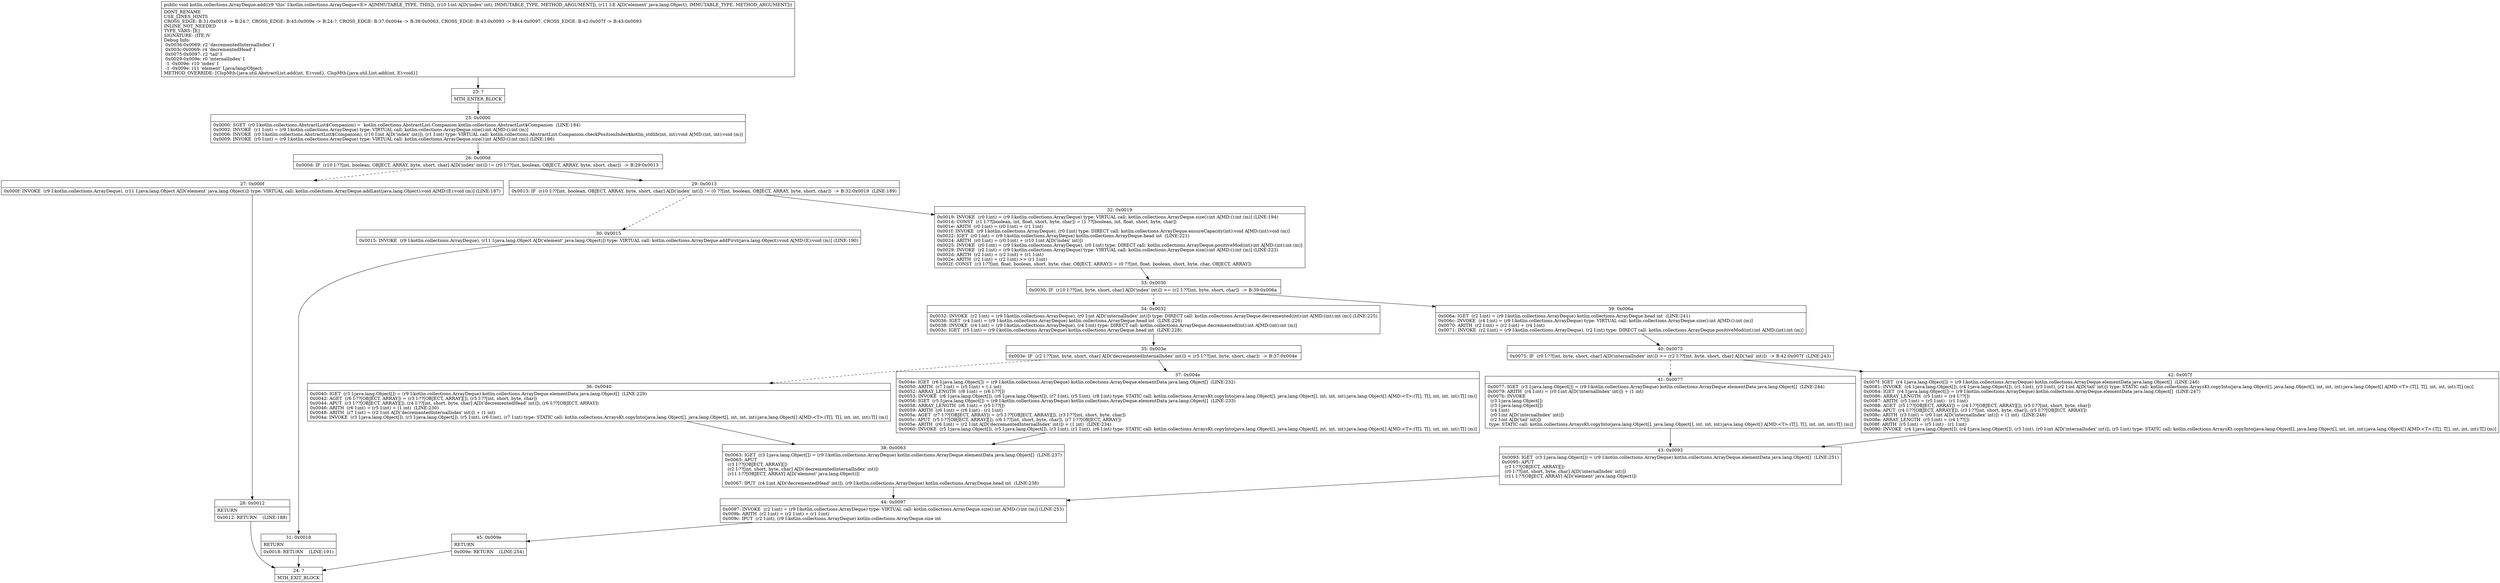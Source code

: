 digraph "CFG forkotlin.collections.ArrayDeque.add(ILjava\/lang\/Object;)V" {
Node_23 [shape=record,label="{23\:\ ?|MTH_ENTER_BLOCK\l}"];
Node_25 [shape=record,label="{25\:\ 0x0000|0x0000: SGET  (r0 I:kotlin.collections.AbstractList$Companion) =  kotlin.collections.AbstractList.Companion kotlin.collections.AbstractList$Companion  (LINE:184)\l0x0002: INVOKE  (r1 I:int) = (r9 I:kotlin.collections.ArrayDeque) type: VIRTUAL call: kotlin.collections.ArrayDeque.size():int A[MD:():int (m)]\l0x0006: INVOKE  (r0 I:kotlin.collections.AbstractList$Companion), (r10 I:int A[D('index' int)]), (r1 I:int) type: VIRTUAL call: kotlin.collections.AbstractList.Companion.checkPositionIndex$kotlin_stdlib(int, int):void A[MD:(int, int):void (m)]\l0x0009: INVOKE  (r0 I:int) = (r9 I:kotlin.collections.ArrayDeque) type: VIRTUAL call: kotlin.collections.ArrayDeque.size():int A[MD:():int (m)] (LINE:186)\l}"];
Node_26 [shape=record,label="{26\:\ 0x000d|0x000d: IF  (r10 I:??[int, boolean, OBJECT, ARRAY, byte, short, char] A[D('index' int)]) != (r0 I:??[int, boolean, OBJECT, ARRAY, byte, short, char])  \-\> B:29:0x0013 \l}"];
Node_27 [shape=record,label="{27\:\ 0x000f|0x000f: INVOKE  (r9 I:kotlin.collections.ArrayDeque), (r11 I:java.lang.Object A[D('element' java.lang.Object)]) type: VIRTUAL call: kotlin.collections.ArrayDeque.addLast(java.lang.Object):void A[MD:(E):void (m)] (LINE:187)\l}"];
Node_28 [shape=record,label="{28\:\ 0x0012|RETURN\l|0x0012: RETURN    (LINE:188)\l}"];
Node_24 [shape=record,label="{24\:\ ?|MTH_EXIT_BLOCK\l}"];
Node_29 [shape=record,label="{29\:\ 0x0013|0x0013: IF  (r10 I:??[int, boolean, OBJECT, ARRAY, byte, short, char] A[D('index' int)]) != (0 ??[int, boolean, OBJECT, ARRAY, byte, short, char])  \-\> B:32:0x0019  (LINE:189)\l}"];
Node_30 [shape=record,label="{30\:\ 0x0015|0x0015: INVOKE  (r9 I:kotlin.collections.ArrayDeque), (r11 I:java.lang.Object A[D('element' java.lang.Object)]) type: VIRTUAL call: kotlin.collections.ArrayDeque.addFirst(java.lang.Object):void A[MD:(E):void (m)] (LINE:190)\l}"];
Node_31 [shape=record,label="{31\:\ 0x0018|RETURN\l|0x0018: RETURN    (LINE:191)\l}"];
Node_32 [shape=record,label="{32\:\ 0x0019|0x0019: INVOKE  (r0 I:int) = (r9 I:kotlin.collections.ArrayDeque) type: VIRTUAL call: kotlin.collections.ArrayDeque.size():int A[MD:():int (m)] (LINE:194)\l0x001d: CONST  (r1 I:??[boolean, int, float, short, byte, char]) = (1 ??[boolean, int, float, short, byte, char]) \l0x001e: ARITH  (r0 I:int) = (r0 I:int) + (r1 I:int) \l0x001f: INVOKE  (r9 I:kotlin.collections.ArrayDeque), (r0 I:int) type: DIRECT call: kotlin.collections.ArrayDeque.ensureCapacity(int):void A[MD:(int):void (m)]\l0x0022: IGET  (r0 I:int) = (r9 I:kotlin.collections.ArrayDeque) kotlin.collections.ArrayDeque.head int  (LINE:221)\l0x0024: ARITH  (r0 I:int) = (r0 I:int) + (r10 I:int A[D('index' int)]) \l0x0025: INVOKE  (r0 I:int) = (r9 I:kotlin.collections.ArrayDeque), (r0 I:int) type: DIRECT call: kotlin.collections.ArrayDeque.positiveMod(int):int A[MD:(int):int (m)]\l0x0029: INVOKE  (r2 I:int) = (r9 I:kotlin.collections.ArrayDeque) type: VIRTUAL call: kotlin.collections.ArrayDeque.size():int A[MD:():int (m)] (LINE:223)\l0x002d: ARITH  (r2 I:int) = (r2 I:int) + (r1 I:int) \l0x002e: ARITH  (r2 I:int) = (r2 I:int) \>\> (r1 I:int) \l0x002f: CONST  (r3 I:??[int, float, boolean, short, byte, char, OBJECT, ARRAY]) = (0 ??[int, float, boolean, short, byte, char, OBJECT, ARRAY]) \l}"];
Node_33 [shape=record,label="{33\:\ 0x0030|0x0030: IF  (r10 I:??[int, byte, short, char] A[D('index' int)]) \>= (r2 I:??[int, byte, short, char])  \-\> B:39:0x006a \l}"];
Node_34 [shape=record,label="{34\:\ 0x0032|0x0032: INVOKE  (r2 I:int) = (r9 I:kotlin.collections.ArrayDeque), (r0 I:int A[D('internalIndex' int)]) type: DIRECT call: kotlin.collections.ArrayDeque.decremented(int):int A[MD:(int):int (m)] (LINE:225)\l0x0036: IGET  (r4 I:int) = (r9 I:kotlin.collections.ArrayDeque) kotlin.collections.ArrayDeque.head int  (LINE:226)\l0x0038: INVOKE  (r4 I:int) = (r9 I:kotlin.collections.ArrayDeque), (r4 I:int) type: DIRECT call: kotlin.collections.ArrayDeque.decremented(int):int A[MD:(int):int (m)]\l0x003c: IGET  (r5 I:int) = (r9 I:kotlin.collections.ArrayDeque) kotlin.collections.ArrayDeque.head int  (LINE:228)\l}"];
Node_35 [shape=record,label="{35\:\ 0x003e|0x003e: IF  (r2 I:??[int, byte, short, char] A[D('decrementedInternalIndex' int)]) \< (r5 I:??[int, byte, short, char])  \-\> B:37:0x004e \l}"];
Node_36 [shape=record,label="{36\:\ 0x0040|0x0040: IGET  (r3 I:java.lang.Object[]) = (r9 I:kotlin.collections.ArrayDeque) kotlin.collections.ArrayDeque.elementData java.lang.Object[]  (LINE:229)\l0x0042: AGET  (r6 I:??[OBJECT, ARRAY]) = (r3 I:??[OBJECT, ARRAY][]), (r5 I:??[int, short, byte, char]) \l0x0044: APUT  (r3 I:??[OBJECT, ARRAY][]), (r4 I:??[int, short, byte, char] A[D('decrementedHead' int)]), (r6 I:??[OBJECT, ARRAY]) \l0x0046: ARITH  (r6 I:int) = (r5 I:int) + (1 int)  (LINE:230)\l0x0048: ARITH  (r7 I:int) = (r2 I:int A[D('decrementedInternalIndex' int)]) + (1 int) \l0x004a: INVOKE  (r3 I:java.lang.Object[]), (r3 I:java.lang.Object[]), (r5 I:int), (r6 I:int), (r7 I:int) type: STATIC call: kotlin.collections.ArraysKt.copyInto(java.lang.Object[], java.lang.Object[], int, int, int):java.lang.Object[] A[MD:\<T\>:(T[], T[], int, int, int):T[] (m)]\l}"];
Node_38 [shape=record,label="{38\:\ 0x0063|0x0063: IGET  (r3 I:java.lang.Object[]) = (r9 I:kotlin.collections.ArrayDeque) kotlin.collections.ArrayDeque.elementData java.lang.Object[]  (LINE:237)\l0x0065: APUT  \l  (r3 I:??[OBJECT, ARRAY][])\l  (r2 I:??[int, short, byte, char] A[D('decrementedInternalIndex' int)])\l  (r11 I:??[OBJECT, ARRAY] A[D('element' java.lang.Object)])\l \l0x0067: IPUT  (r4 I:int A[D('decrementedHead' int)]), (r9 I:kotlin.collections.ArrayDeque) kotlin.collections.ArrayDeque.head int  (LINE:238)\l}"];
Node_44 [shape=record,label="{44\:\ 0x0097|0x0097: INVOKE  (r2 I:int) = (r9 I:kotlin.collections.ArrayDeque) type: VIRTUAL call: kotlin.collections.ArrayDeque.size():int A[MD:():int (m)] (LINE:253)\l0x009b: ARITH  (r2 I:int) = (r2 I:int) + (r1 I:int) \l0x009c: IPUT  (r2 I:int), (r9 I:kotlin.collections.ArrayDeque) kotlin.collections.ArrayDeque.size int \l}"];
Node_45 [shape=record,label="{45\:\ 0x009e|RETURN\l|0x009e: RETURN    (LINE:254)\l}"];
Node_37 [shape=record,label="{37\:\ 0x004e|0x004e: IGET  (r6 I:java.lang.Object[]) = (r9 I:kotlin.collections.ArrayDeque) kotlin.collections.ArrayDeque.elementData java.lang.Object[]  (LINE:232)\l0x0050: ARITH  (r7 I:int) = (r5 I:int) + (\-1 int) \l0x0052: ARRAY_LENGTH  (r8 I:int) = (r6 I:??[]) \l0x0053: INVOKE  (r6 I:java.lang.Object[]), (r6 I:java.lang.Object[]), (r7 I:int), (r5 I:int), (r8 I:int) type: STATIC call: kotlin.collections.ArraysKt.copyInto(java.lang.Object[], java.lang.Object[], int, int, int):java.lang.Object[] A[MD:\<T\>:(T[], T[], int, int, int):T[] (m)]\l0x0056: IGET  (r5 I:java.lang.Object[]) = (r9 I:kotlin.collections.ArrayDeque) kotlin.collections.ArrayDeque.elementData java.lang.Object[]  (LINE:233)\l0x0058: ARRAY_LENGTH  (r6 I:int) = (r5 I:??[]) \l0x0059: ARITH  (r6 I:int) = (r6 I:int) \- (r1 I:int) \l0x005a: AGET  (r7 I:??[OBJECT, ARRAY]) = (r5 I:??[OBJECT, ARRAY][]), (r3 I:??[int, short, byte, char]) \l0x005c: APUT  (r5 I:??[OBJECT, ARRAY][]), (r6 I:??[int, short, byte, char]), (r7 I:??[OBJECT, ARRAY]) \l0x005e: ARITH  (r6 I:int) = (r2 I:int A[D('decrementedInternalIndex' int)]) + (1 int)  (LINE:234)\l0x0060: INVOKE  (r5 I:java.lang.Object[]), (r5 I:java.lang.Object[]), (r3 I:int), (r1 I:int), (r6 I:int) type: STATIC call: kotlin.collections.ArraysKt.copyInto(java.lang.Object[], java.lang.Object[], int, int, int):java.lang.Object[] A[MD:\<T\>:(T[], T[], int, int, int):T[] (m)]\l}"];
Node_39 [shape=record,label="{39\:\ 0x006a|0x006a: IGET  (r2 I:int) = (r9 I:kotlin.collections.ArrayDeque) kotlin.collections.ArrayDeque.head int  (LINE:241)\l0x006c: INVOKE  (r4 I:int) = (r9 I:kotlin.collections.ArrayDeque) type: VIRTUAL call: kotlin.collections.ArrayDeque.size():int A[MD:():int (m)]\l0x0070: ARITH  (r2 I:int) = (r2 I:int) + (r4 I:int) \l0x0071: INVOKE  (r2 I:int) = (r9 I:kotlin.collections.ArrayDeque), (r2 I:int) type: DIRECT call: kotlin.collections.ArrayDeque.positiveMod(int):int A[MD:(int):int (m)]\l}"];
Node_40 [shape=record,label="{40\:\ 0x0075|0x0075: IF  (r0 I:??[int, byte, short, char] A[D('internalIndex' int)]) \>= (r2 I:??[int, byte, short, char] A[D('tail' int)])  \-\> B:42:0x007f  (LINE:243)\l}"];
Node_41 [shape=record,label="{41\:\ 0x0077|0x0077: IGET  (r3 I:java.lang.Object[]) = (r9 I:kotlin.collections.ArrayDeque) kotlin.collections.ArrayDeque.elementData java.lang.Object[]  (LINE:244)\l0x0079: ARITH  (r4 I:int) = (r0 I:int A[D('internalIndex' int)]) + (1 int) \l0x007b: INVOKE  \l  (r3 I:java.lang.Object[])\l  (r3 I:java.lang.Object[])\l  (r4 I:int)\l  (r0 I:int A[D('internalIndex' int)])\l  (r2 I:int A[D('tail' int)])\l type: STATIC call: kotlin.collections.ArraysKt.copyInto(java.lang.Object[], java.lang.Object[], int, int, int):java.lang.Object[] A[MD:\<T\>:(T[], T[], int, int, int):T[] (m)]\l}"];
Node_43 [shape=record,label="{43\:\ 0x0093|0x0093: IGET  (r3 I:java.lang.Object[]) = (r9 I:kotlin.collections.ArrayDeque) kotlin.collections.ArrayDeque.elementData java.lang.Object[]  (LINE:251)\l0x0095: APUT  \l  (r3 I:??[OBJECT, ARRAY][])\l  (r0 I:??[int, short, byte, char] A[D('internalIndex' int)])\l  (r11 I:??[OBJECT, ARRAY] A[D('element' java.lang.Object)])\l \l}"];
Node_42 [shape=record,label="{42\:\ 0x007f|0x007f: IGET  (r4 I:java.lang.Object[]) = (r9 I:kotlin.collections.ArrayDeque) kotlin.collections.ArrayDeque.elementData java.lang.Object[]  (LINE:246)\l0x0081: INVOKE  (r4 I:java.lang.Object[]), (r4 I:java.lang.Object[]), (r1 I:int), (r3 I:int), (r2 I:int A[D('tail' int)]) type: STATIC call: kotlin.collections.ArraysKt.copyInto(java.lang.Object[], java.lang.Object[], int, int, int):java.lang.Object[] A[MD:\<T\>:(T[], T[], int, int, int):T[] (m)]\l0x0084: IGET  (r4 I:java.lang.Object[]) = (r9 I:kotlin.collections.ArrayDeque) kotlin.collections.ArrayDeque.elementData java.lang.Object[]  (LINE:247)\l0x0086: ARRAY_LENGTH  (r5 I:int) = (r4 I:??[]) \l0x0087: ARITH  (r5 I:int) = (r5 I:int) \- (r1 I:int) \l0x0088: AGET  (r5 I:??[OBJECT, ARRAY]) = (r4 I:??[OBJECT, ARRAY][]), (r5 I:??[int, short, byte, char]) \l0x008a: APUT  (r4 I:??[OBJECT, ARRAY][]), (r3 I:??[int, short, byte, char]), (r5 I:??[OBJECT, ARRAY]) \l0x008c: ARITH  (r3 I:int) = (r0 I:int A[D('internalIndex' int)]) + (1 int)  (LINE:248)\l0x008e: ARRAY_LENGTH  (r5 I:int) = (r4 I:??[]) \l0x008f: ARITH  (r5 I:int) = (r5 I:int) \- (r1 I:int) \l0x0090: INVOKE  (r4 I:java.lang.Object[]), (r4 I:java.lang.Object[]), (r3 I:int), (r0 I:int A[D('internalIndex' int)]), (r5 I:int) type: STATIC call: kotlin.collections.ArraysKt.copyInto(java.lang.Object[], java.lang.Object[], int, int, int):java.lang.Object[] A[MD:\<T\>:(T[], T[], int, int, int):T[] (m)]\l}"];
MethodNode[shape=record,label="{public void kotlin.collections.ArrayDeque.add((r9 'this' I:kotlin.collections.ArrayDeque\<E\> A[IMMUTABLE_TYPE, THIS]), (r10 I:int A[D('index' int), IMMUTABLE_TYPE, METHOD_ARGUMENT]), (r11 I:E A[D('element' java.lang.Object), IMMUTABLE_TYPE, METHOD_ARGUMENT]))  | DONT_RENAME\lUSE_LINES_HINTS\lCROSS_EDGE: B:31:0x0018 \-\> B:24:?, CROSS_EDGE: B:45:0x009e \-\> B:24:?, CROSS_EDGE: B:37:0x004e \-\> B:38:0x0063, CROSS_EDGE: B:43:0x0093 \-\> B:44:0x0097, CROSS_EDGE: B:42:0x007f \-\> B:43:0x0093\lINLINE_NOT_NEEDED\lTYPE_VARS: [E]\lSIGNATURE: (ITE;)V\lDebug Info:\l  0x0036\-0x0069: r2 'decrementedInternalIndex' I\l  0x003c\-0x0069: r4 'decrementedHead' I\l  0x0075\-0x0097: r2 'tail' I\l  0x0029\-0x009e: r0 'internalIndex' I\l  \-1 \-0x009e: r10 'index' I\l  \-1 \-0x009e: r11 'element' Ljava\/lang\/Object;\lMETHOD_OVERRIDE: [ClspMth\{java.util.AbstractList.add(int, E):void\}, ClspMth\{java.util.List.add(int, E):void\}]\l}"];
MethodNode -> Node_23;Node_23 -> Node_25;
Node_25 -> Node_26;
Node_26 -> Node_27[style=dashed];
Node_26 -> Node_29;
Node_27 -> Node_28;
Node_28 -> Node_24;
Node_29 -> Node_30[style=dashed];
Node_29 -> Node_32;
Node_30 -> Node_31;
Node_31 -> Node_24;
Node_32 -> Node_33;
Node_33 -> Node_34[style=dashed];
Node_33 -> Node_39;
Node_34 -> Node_35;
Node_35 -> Node_36[style=dashed];
Node_35 -> Node_37;
Node_36 -> Node_38;
Node_38 -> Node_44;
Node_44 -> Node_45;
Node_45 -> Node_24;
Node_37 -> Node_38;
Node_39 -> Node_40;
Node_40 -> Node_41[style=dashed];
Node_40 -> Node_42;
Node_41 -> Node_43;
Node_43 -> Node_44;
Node_42 -> Node_43;
}

